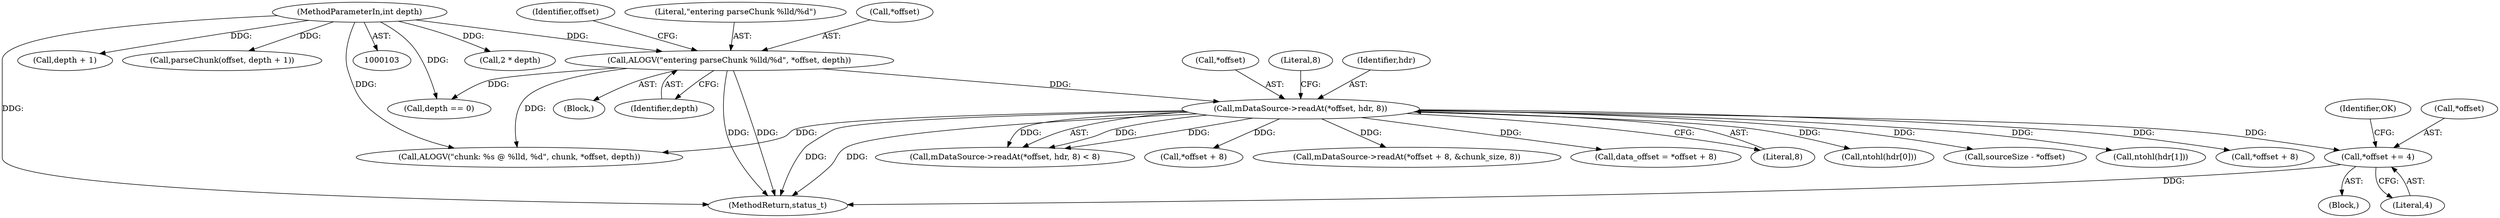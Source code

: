 digraph "0_Android_463a6f807e187828442949d1924e143cf07778c6@pointer" {
"1000211" [label="(Call,*offset += 4)"];
"1000115" [label="(Call,mDataSource->readAt(*offset, hdr, 8))"];
"1000107" [label="(Call,ALOGV(\"entering parseChunk %lld/%d\", *offset, depth))"];
"1000105" [label="(MethodParameterIn,int depth)"];
"1000185" [label="(Call,depth == 0)"];
"1000119" [label="(Literal,8)"];
"1000116" [label="(Call,*offset)"];
"1000111" [label="(Identifier,depth)"];
"1000115" [label="(Call,mDataSource->readAt(*offset, hdr, 8))"];
"1000127" [label="(Call,ntohl(hdr[0]))"];
"1000250" [label="(Call,2 * depth)"];
"1000199" [label="(Call,sourceSize - *offset)"];
"1000108" [label="(Literal,\"entering parseChunk %lld/%d\")"];
"1000214" [label="(Literal,4)"];
"1000211" [label="(Call,*offset += 4)"];
"1000216" [label="(Identifier,OK)"];
"1000109" [label="(Call,*offset)"];
"1000107" [label="(Call,ALOGV(\"entering parseChunk %lld/%d\", *offset, depth))"];
"1000229" [label="(Call,ALOGV(\"chunk: %s @ %lld, %d\", chunk, *offset, depth))"];
"1000345" [label="(Call,depth + 1)"];
"1000134" [label="(Call,ntohl(hdr[1]))"];
"1000210" [label="(Block,)"];
"1000141" [label="(Call,*offset + 8)"];
"1000114" [label="(Call,mDataSource->readAt(*offset, hdr, 8) < 8)"];
"1000343" [label="(Call,parseChunk(offset, depth + 1))"];
"1000153" [label="(Call,*offset + 8)"];
"1000105" [label="(MethodParameterIn,int depth)"];
"1000212" [label="(Call,*offset)"];
"1000152" [label="(Call,mDataSource->readAt(*offset + 8, &chunk_size, 8))"];
"1000139" [label="(Call,data_offset = *offset + 8)"];
"1000120" [label="(Literal,8)"];
"1002918" [label="(MethodReturn,status_t)"];
"1000106" [label="(Block,)"];
"1000118" [label="(Identifier,hdr)"];
"1000117" [label="(Identifier,offset)"];
"1000211" -> "1000210"  [label="AST: "];
"1000211" -> "1000214"  [label="CFG: "];
"1000212" -> "1000211"  [label="AST: "];
"1000214" -> "1000211"  [label="AST: "];
"1000216" -> "1000211"  [label="CFG: "];
"1000211" -> "1002918"  [label="DDG: "];
"1000115" -> "1000211"  [label="DDG: "];
"1000115" -> "1000114"  [label="AST: "];
"1000115" -> "1000119"  [label="CFG: "];
"1000116" -> "1000115"  [label="AST: "];
"1000118" -> "1000115"  [label="AST: "];
"1000119" -> "1000115"  [label="AST: "];
"1000120" -> "1000115"  [label="CFG: "];
"1000115" -> "1002918"  [label="DDG: "];
"1000115" -> "1002918"  [label="DDG: "];
"1000115" -> "1000114"  [label="DDG: "];
"1000115" -> "1000114"  [label="DDG: "];
"1000115" -> "1000114"  [label="DDG: "];
"1000107" -> "1000115"  [label="DDG: "];
"1000115" -> "1000127"  [label="DDG: "];
"1000115" -> "1000134"  [label="DDG: "];
"1000115" -> "1000139"  [label="DDG: "];
"1000115" -> "1000141"  [label="DDG: "];
"1000115" -> "1000152"  [label="DDG: "];
"1000115" -> "1000153"  [label="DDG: "];
"1000115" -> "1000199"  [label="DDG: "];
"1000115" -> "1000229"  [label="DDG: "];
"1000107" -> "1000106"  [label="AST: "];
"1000107" -> "1000111"  [label="CFG: "];
"1000108" -> "1000107"  [label="AST: "];
"1000109" -> "1000107"  [label="AST: "];
"1000111" -> "1000107"  [label="AST: "];
"1000117" -> "1000107"  [label="CFG: "];
"1000107" -> "1002918"  [label="DDG: "];
"1000107" -> "1002918"  [label="DDG: "];
"1000105" -> "1000107"  [label="DDG: "];
"1000107" -> "1000185"  [label="DDG: "];
"1000107" -> "1000229"  [label="DDG: "];
"1000105" -> "1000103"  [label="AST: "];
"1000105" -> "1002918"  [label="DDG: "];
"1000105" -> "1000185"  [label="DDG: "];
"1000105" -> "1000229"  [label="DDG: "];
"1000105" -> "1000250"  [label="DDG: "];
"1000105" -> "1000343"  [label="DDG: "];
"1000105" -> "1000345"  [label="DDG: "];
}
